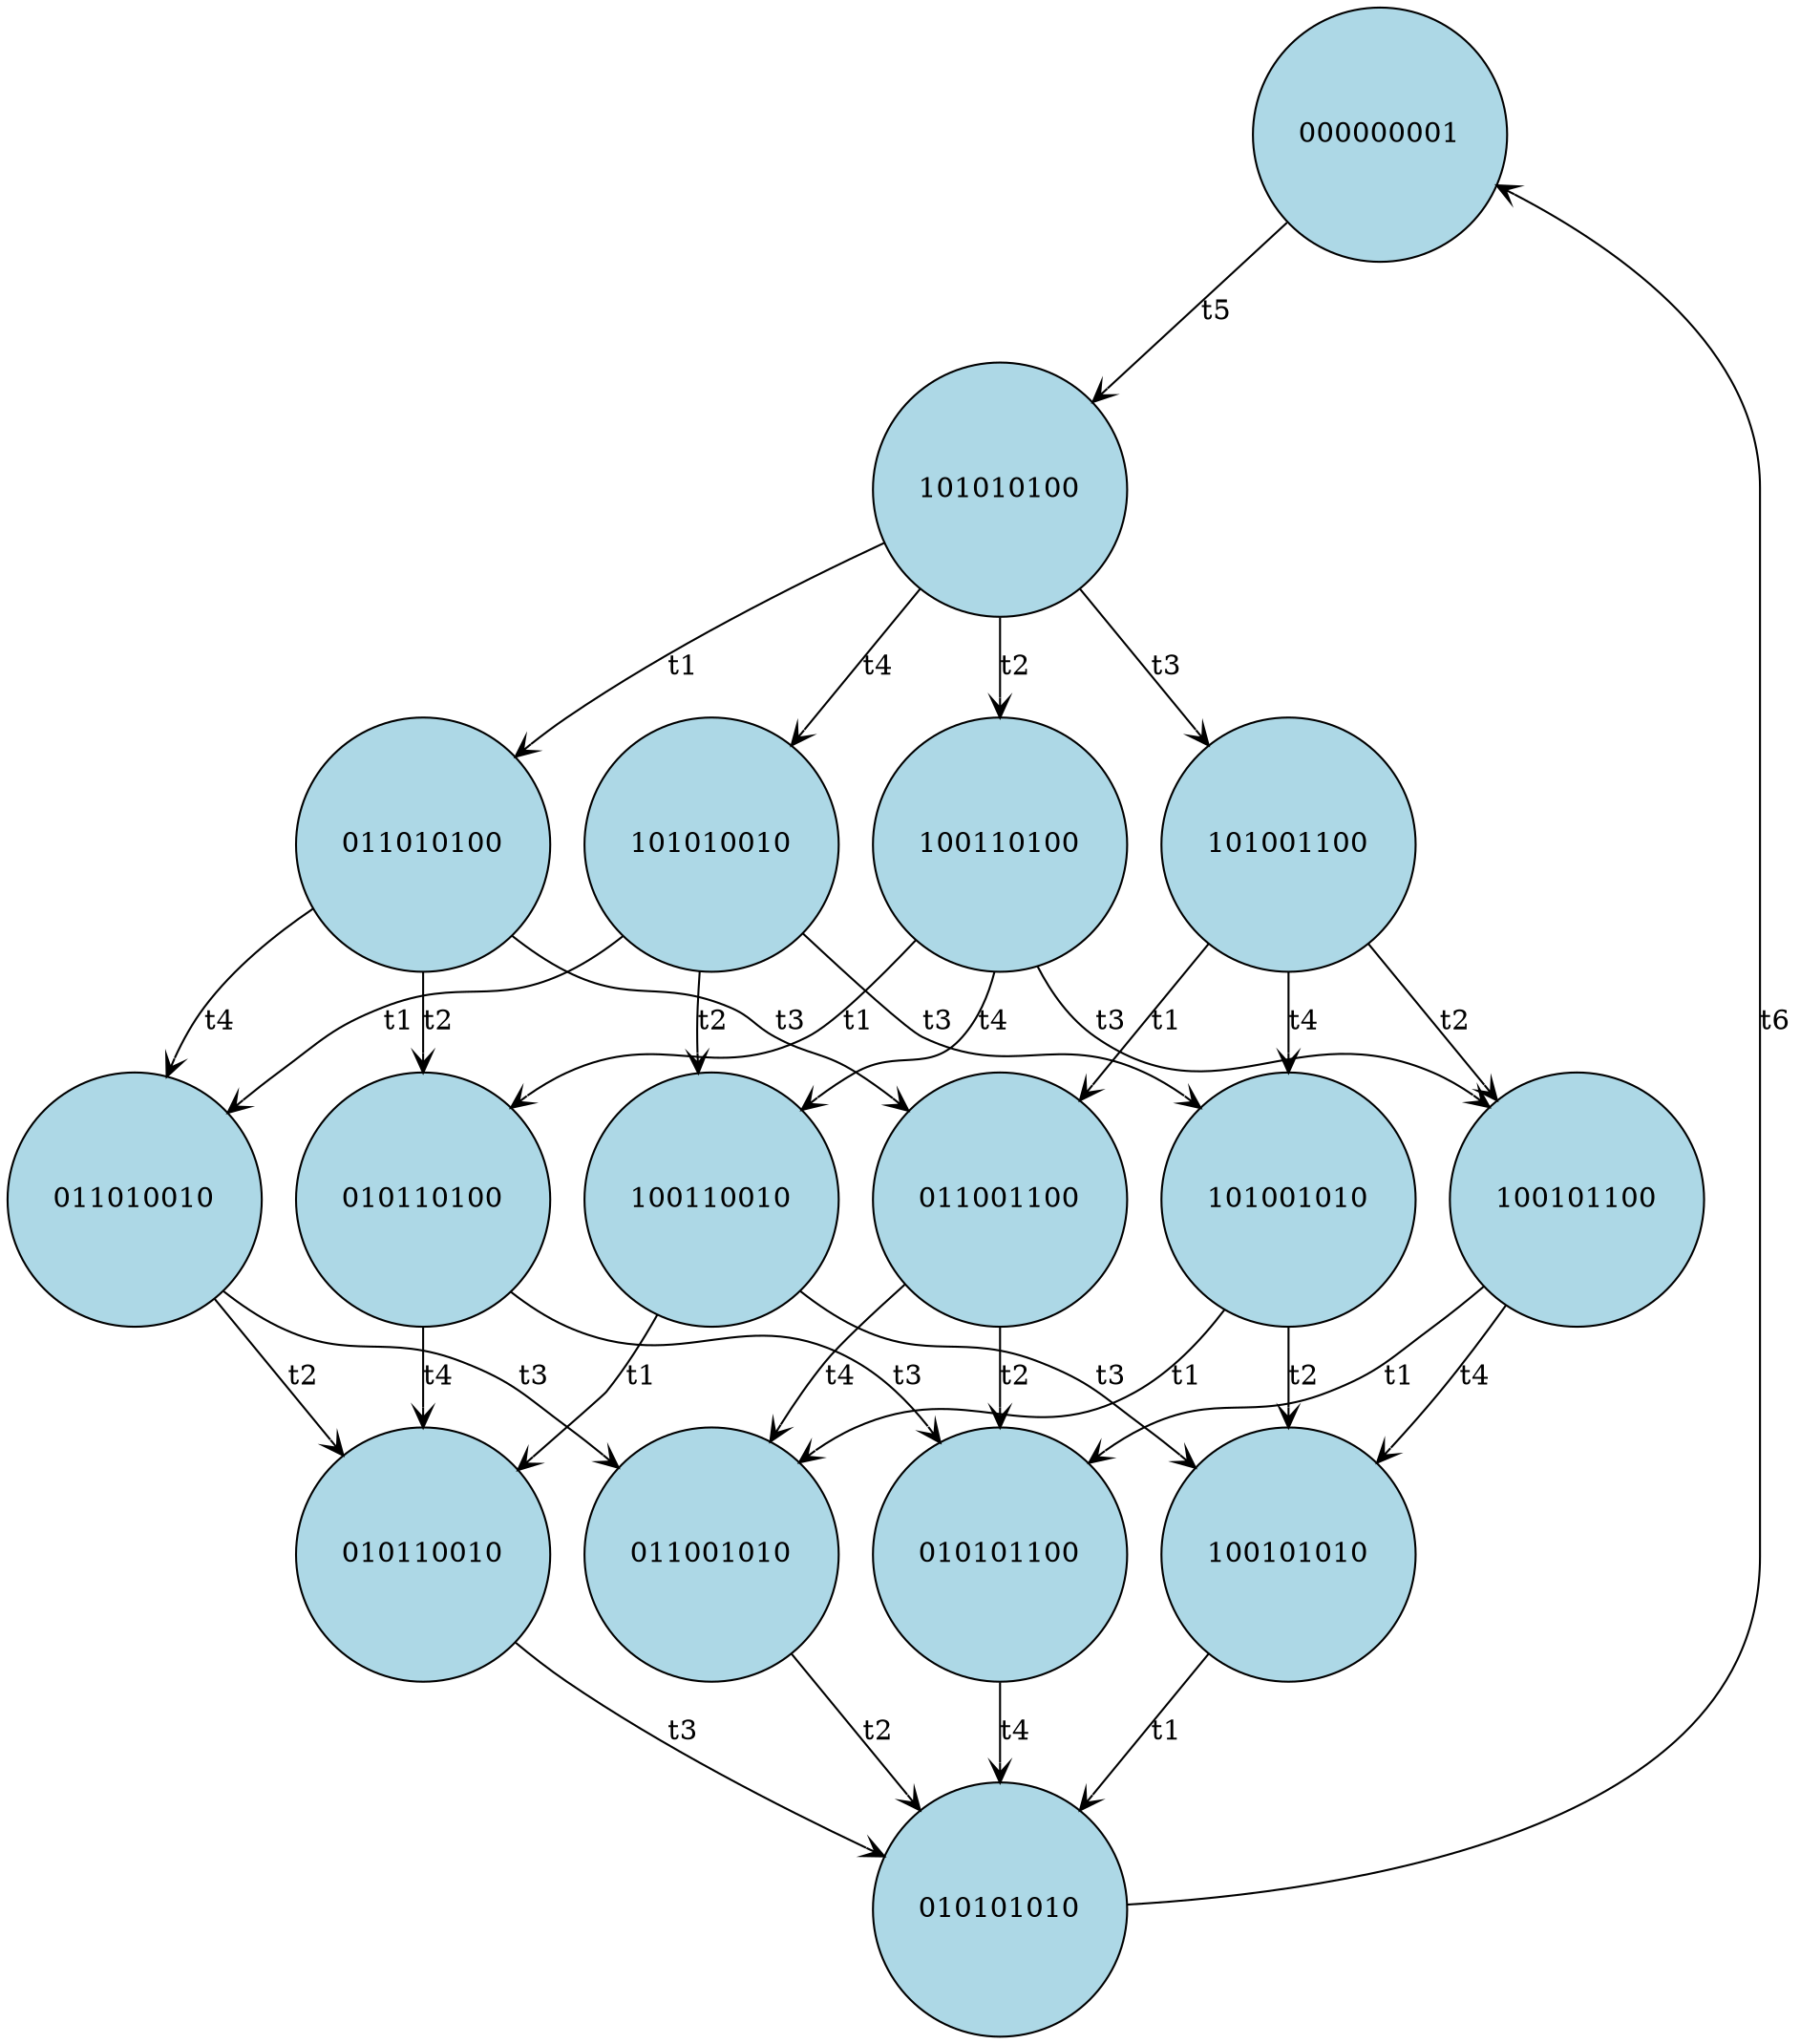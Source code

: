 digraph ReachabilityTree {
    rankdir=TB;
    node [shape=circle, style=filled, fillcolor=lightblue, fontcolor=black];
    edge [color=black, arrowhead=vee];
    "000000001" -> "101010100" [label="t5"];
    "101010100" -> "011010100" [label="t1"];
    "011010100" -> "010110100" [label="t2"];
    "010110100" -> "010101100" [label="t3"];
    "010101100" -> "010101010" [label="t4"];
    "010101010" -> "000000001" [label="t6"];
    "010110100" -> "010110010" [label="t4"];
    "010110010" -> "010101010" [label="t3"];
    "011010100" -> "011001100" [label="t3"];
    "011001100" -> "010101100" [label="t2"];
    "011001100" -> "011001010" [label="t4"];
    "011001010" -> "010101010" [label="t2"];
    "011010100" -> "011010010" [label="t4"];
    "011010010" -> "010110010" [label="t2"];
    "011010010" -> "011001010" [label="t3"];
    "101010100" -> "100110100" [label="t2"];
    "100110100" -> "010110100" [label="t1"];
    "100110100" -> "100101100" [label="t3"];
    "100101100" -> "010101100" [label="t1"];
    "100101100" -> "100101010" [label="t4"];
    "100101010" -> "010101010" [label="t1"];
    "100110100" -> "100110010" [label="t4"];
    "100110010" -> "010110010" [label="t1"];
    "100110010" -> "100101010" [label="t3"];
    "101010100" -> "101001100" [label="t3"];
    "101001100" -> "011001100" [label="t1"];
    "101001100" -> "100101100" [label="t2"];
    "101001100" -> "101001010" [label="t4"];
    "101001010" -> "011001010" [label="t1"];
    "101001010" -> "100101010" [label="t2"];
    "101010100" -> "101010010" [label="t4"];
    "101010010" -> "011010010" [label="t1"];
    "101010010" -> "100110010" [label="t2"];
    "101010010" -> "101001010" [label="t3"];
}
